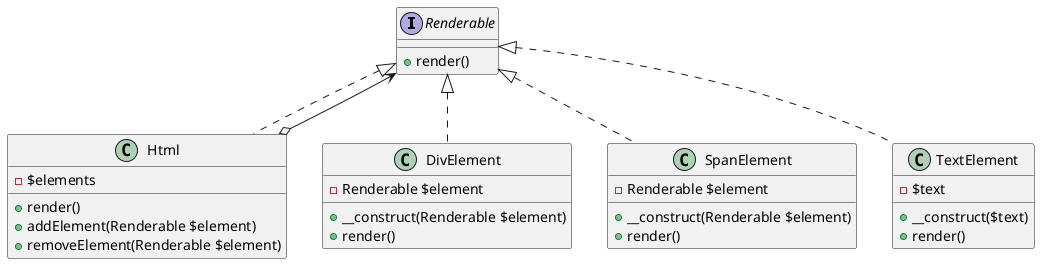 @startuml
interface Renderable {
    + render()
}

class Html {
    - $elements
    + render()
    + addElement(Renderable $element)
    + removeElement(Renderable $element)
}

class DivElement {
    - Renderable $element
    + __construct(Renderable $element)
    + render()
}

class SpanElement {
    - Renderable $element
    + __construct(Renderable $element)
    + render()
}

class TextElement {
    - $text
    + __construct($text)
    + render()
}

Renderable <|.. Html
Renderable <|.. DivElement
Renderable <|.. SpanElement
Renderable <|.. TextElement
Html o--> Renderable
@enduml